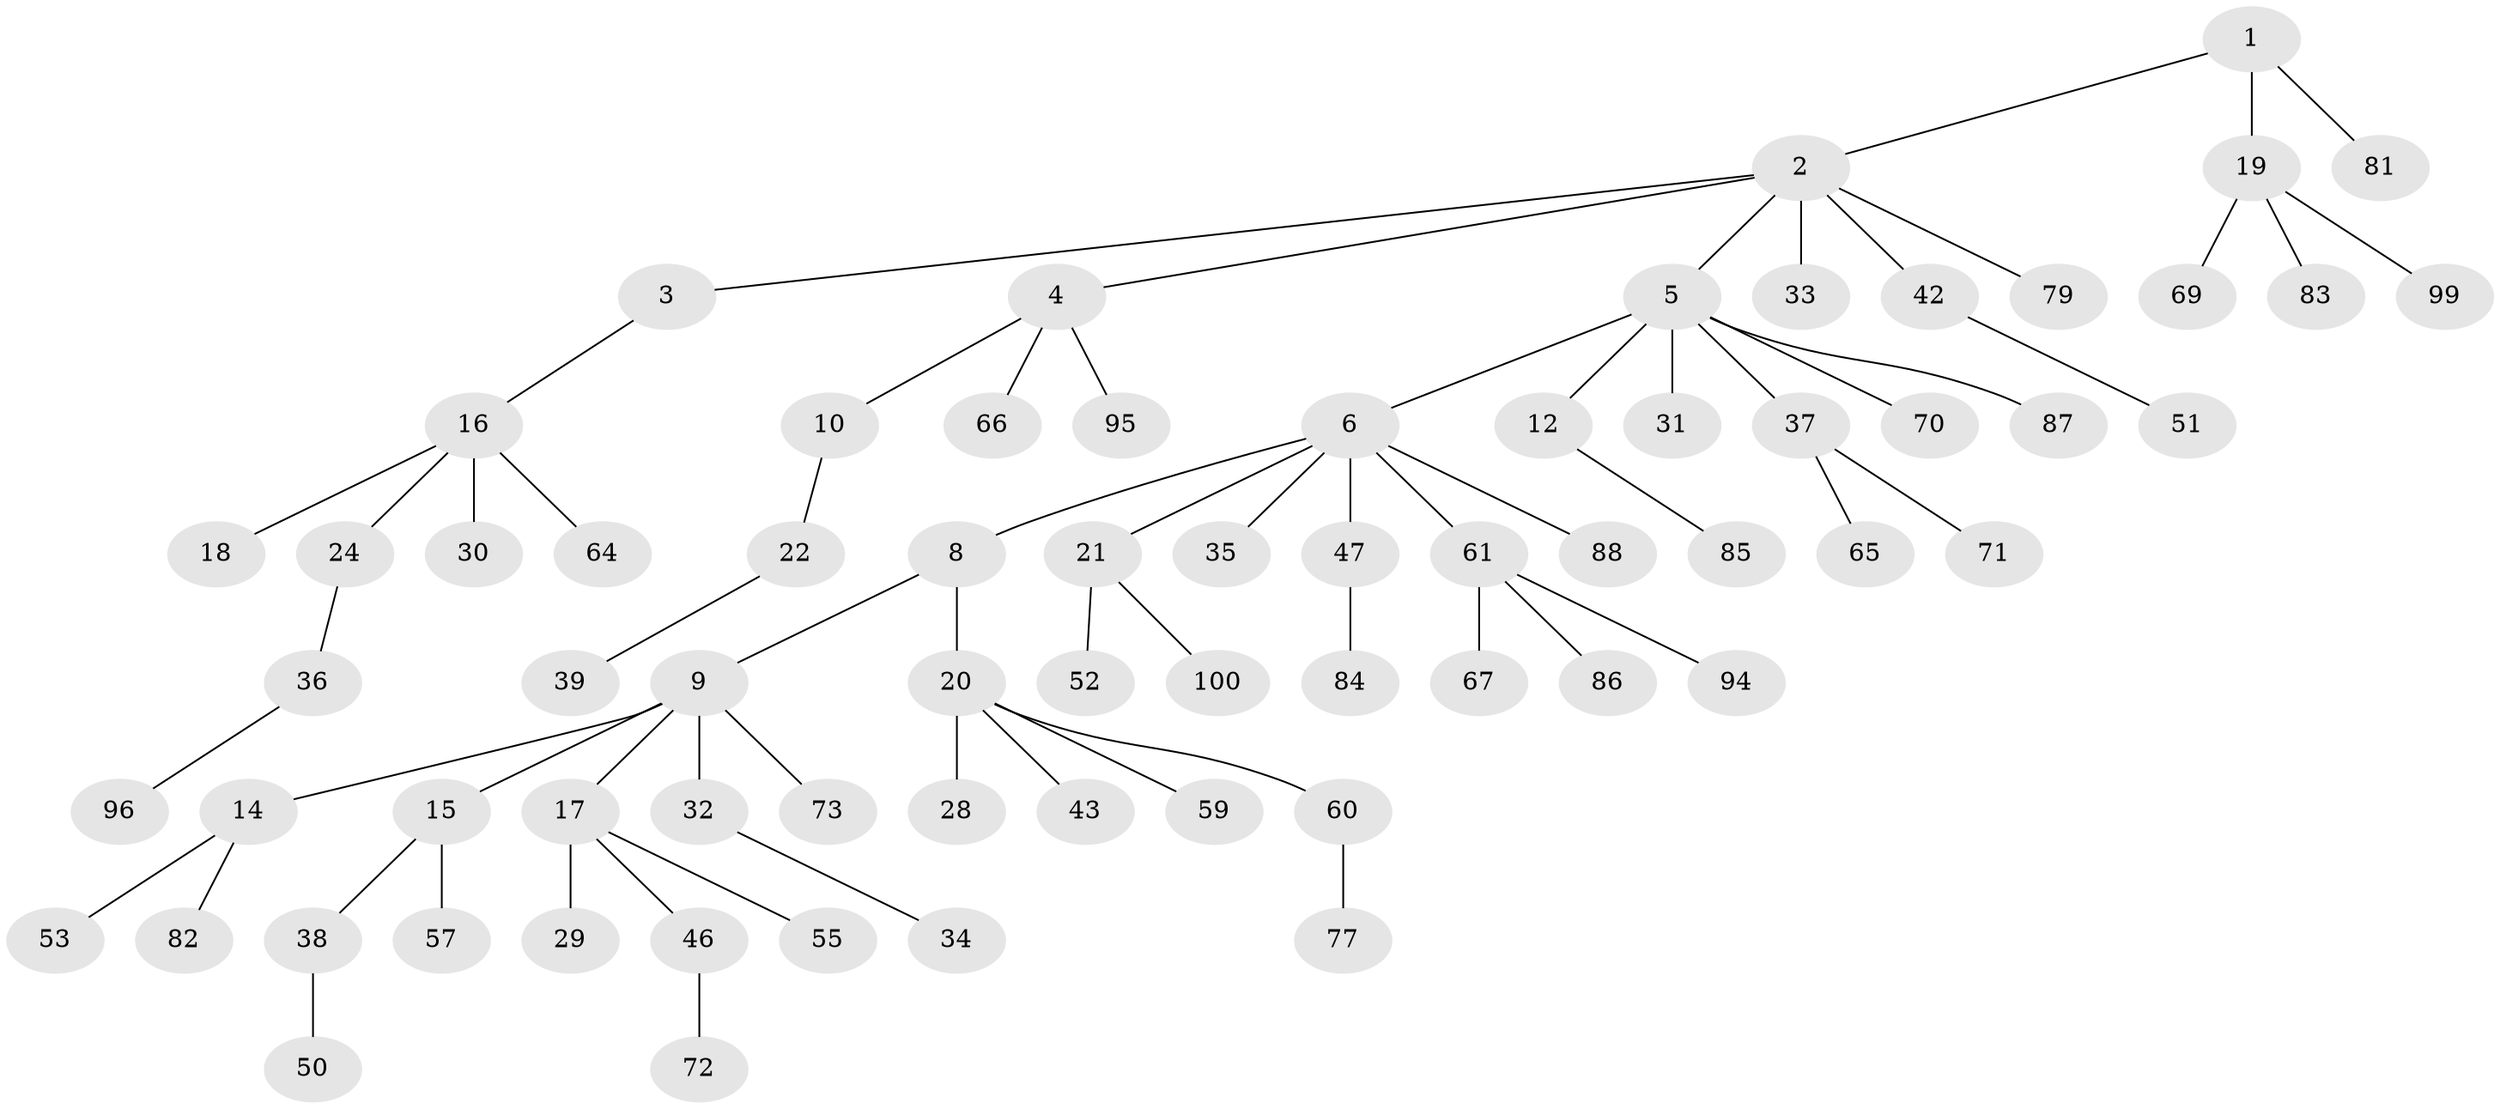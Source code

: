 // original degree distribution, {3: 0.14, 6: 0.02, 2: 0.27, 4: 0.05, 7: 0.01, 5: 0.03, 1: 0.48}
// Generated by graph-tools (version 1.1) at 2025/38/02/21/25 10:38:55]
// undirected, 69 vertices, 68 edges
graph export_dot {
graph [start="1"]
  node [color=gray90,style=filled];
  1 [super="+7"];
  2 [super="+23"];
  3;
  4 [super="+62"];
  5 [super="+27"];
  6 [super="+11"];
  8;
  9 [super="+13"];
  10;
  12 [super="+93"];
  14 [super="+78"];
  15 [super="+26"];
  16 [super="+91"];
  17 [super="+25"];
  18;
  19 [super="+40"];
  20 [super="+58"];
  21 [super="+44"];
  22;
  24 [super="+48"];
  28 [super="+90"];
  29;
  30 [super="+97"];
  31;
  32 [super="+54"];
  33;
  34;
  35;
  36 [super="+89"];
  37 [super="+41"];
  38 [super="+45"];
  39 [super="+49"];
  42;
  43;
  46 [super="+63"];
  47 [super="+56"];
  50 [super="+76"];
  51;
  52;
  53 [super="+74"];
  55;
  57;
  59;
  60 [super="+68"];
  61 [super="+75"];
  64;
  65;
  66;
  67;
  69 [super="+80"];
  70;
  71;
  72;
  73;
  77 [super="+92"];
  79;
  81;
  82;
  83;
  84;
  85;
  86;
  87;
  88;
  94;
  95 [super="+98"];
  96;
  99;
  100;
  1 -- 2;
  1 -- 19;
  1 -- 81;
  2 -- 3;
  2 -- 4;
  2 -- 5;
  2 -- 33;
  2 -- 42;
  2 -- 79;
  3 -- 16;
  4 -- 10;
  4 -- 66;
  4 -- 95;
  5 -- 6;
  5 -- 12;
  5 -- 31;
  5 -- 37;
  5 -- 87;
  5 -- 70;
  6 -- 8;
  6 -- 47;
  6 -- 88;
  6 -- 21;
  6 -- 35;
  6 -- 61;
  8 -- 9;
  8 -- 20;
  9 -- 15;
  9 -- 32;
  9 -- 73;
  9 -- 17;
  9 -- 14;
  10 -- 22;
  12 -- 85;
  14 -- 53;
  14 -- 82;
  15 -- 38;
  15 -- 57;
  16 -- 18;
  16 -- 24;
  16 -- 30;
  16 -- 64;
  17 -- 46;
  17 -- 55;
  17 -- 29;
  19 -- 99;
  19 -- 83;
  19 -- 69;
  20 -- 28;
  20 -- 43;
  20 -- 59;
  20 -- 60;
  21 -- 100;
  21 -- 52;
  22 -- 39;
  24 -- 36;
  32 -- 34;
  36 -- 96;
  37 -- 71;
  37 -- 65;
  38 -- 50;
  42 -- 51;
  46 -- 72;
  47 -- 84;
  60 -- 77;
  61 -- 67;
  61 -- 86;
  61 -- 94;
}
